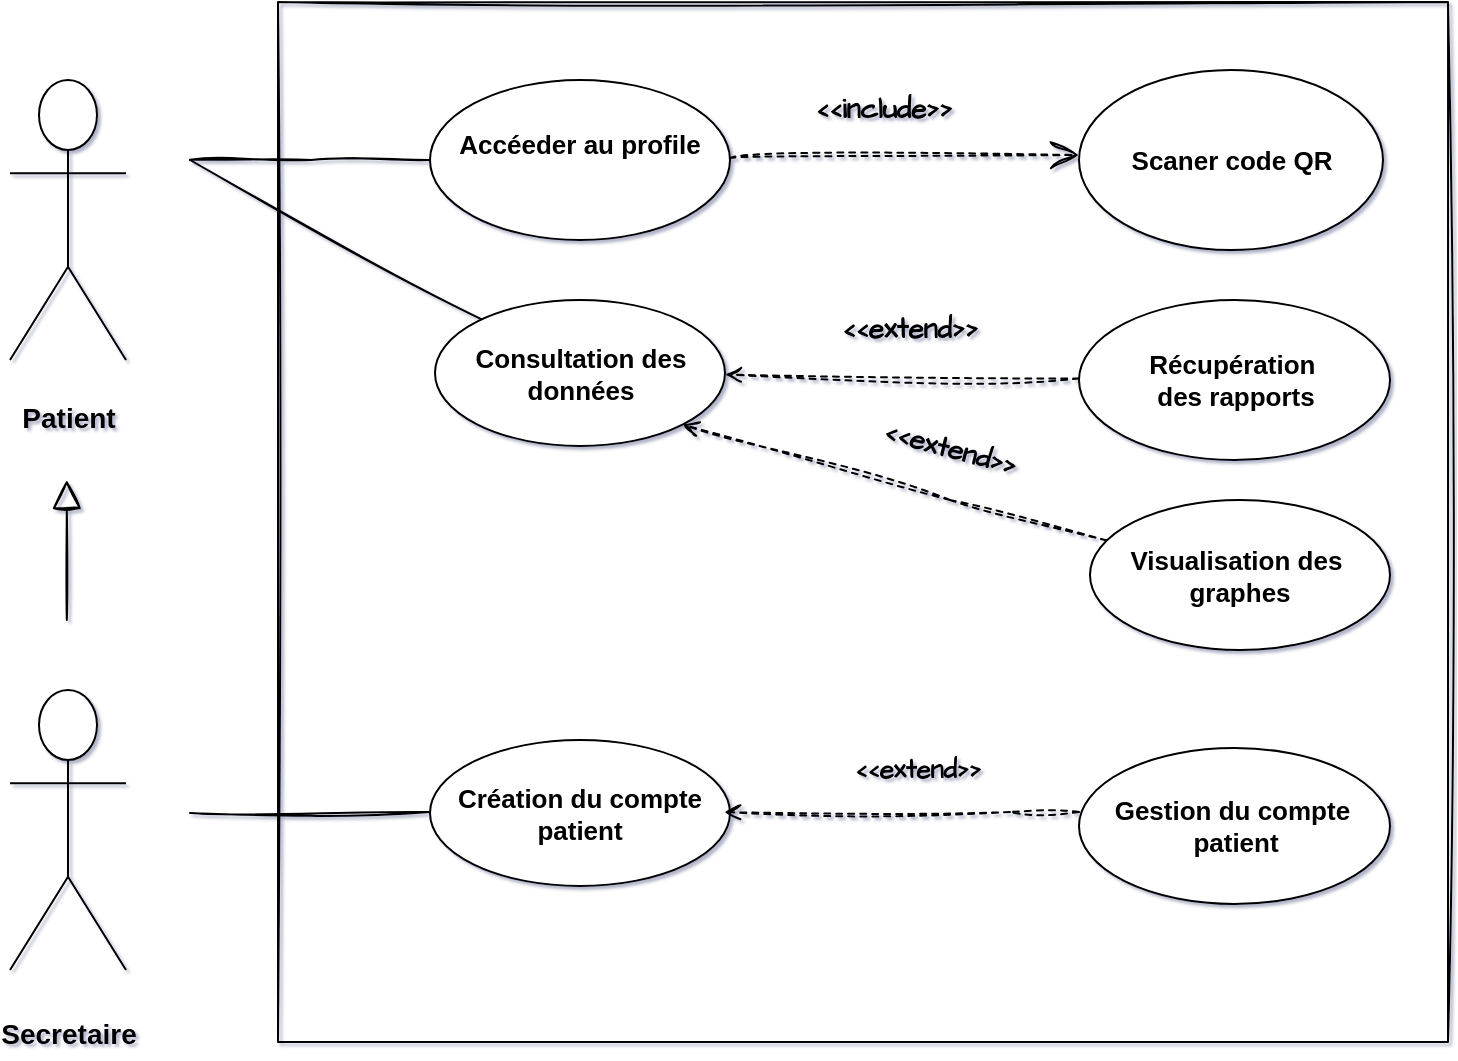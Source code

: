 <mxfile version="24.3.0" type="github" pages="3">
  <diagram name="Page-1" id="2YBvvXClWsGukQMizWep">
    <mxGraphModel dx="1434" dy="756" grid="0" gridSize="10" guides="1" tooltips="1" connect="1" arrows="1" fold="1" page="1" pageScale="1" pageWidth="850" pageHeight="1100" background="#ffffff" math="0" shadow="1">
      <root>
        <mxCell id="0" />
        <mxCell id="1" parent="0" />
        <mxCell id="MQnaWEzC_fgd22LS17Cb-1" value="&lt;div&gt;&lt;br&gt;&lt;/div&gt;&lt;div&gt;&lt;b&gt;&lt;font style=&quot;font-size: 14px;&quot;&gt;Patient&lt;/font&gt;&lt;/b&gt;&lt;/div&gt;" style="shape=umlActor;verticalLabelPosition=bottom;verticalAlign=top;html=1;outlineConnect=0;" vertex="1" parent="1">
          <mxGeometry x="70" y="90" width="58" height="140" as="geometry" />
        </mxCell>
        <mxCell id="MQnaWEzC_fgd22LS17Cb-49" style="edgeStyle=orthogonalEdgeStyle;rounded=0;sketch=1;hachureGap=4;jiggle=2;curveFitting=1;orthogonalLoop=1;jettySize=auto;html=1;exitX=0;exitY=0.5;exitDx=0;exitDy=0;fontFamily=Architects Daughter;fontSource=https%3A%2F%2Ffonts.googleapis.com%2Fcss%3Ffamily%3DArchitects%2BDaughter;endArrow=none;endFill=0;" edge="1" parent="1" source="MQnaWEzC_fgd22LS17Cb-5">
          <mxGeometry relative="1" as="geometry">
            <mxPoint x="160" y="129.824" as="targetPoint" />
          </mxGeometry>
        </mxCell>
        <mxCell id="MQnaWEzC_fgd22LS17Cb-5" value="&lt;font style=&quot;font-size: 13px;&quot;&gt;&lt;b&gt;Accéeder au profile&lt;/b&gt;&lt;/font&gt;&lt;div style=&quot;font-size: 13px;&quot;&gt;&lt;br&gt;&lt;/div&gt;" style="ellipse;whiteSpace=wrap;html=1;" vertex="1" parent="1">
          <mxGeometry x="280" y="90" width="150" height="80" as="geometry" />
        </mxCell>
        <mxCell id="MQnaWEzC_fgd22LS17Cb-10" value="&lt;div&gt;&lt;font style=&quot;font-size: 13px;&quot;&gt;&lt;b&gt;Scaner code QR&lt;/b&gt;&lt;/font&gt;&lt;/div&gt;" style="ellipse;whiteSpace=wrap;html=1;" vertex="1" parent="1">
          <mxGeometry x="604.5" y="85" width="152" height="90" as="geometry" />
        </mxCell>
        <mxCell id="MQnaWEzC_fgd22LS17Cb-12" value="&lt;b&gt;&lt;font style=&quot;font-size: 14px;&quot;&gt;&amp;lt;&amp;lt;include&amp;gt;&amp;gt;&lt;/font&gt;&lt;/b&gt;" style="text;html=1;align=center;verticalAlign=middle;whiteSpace=wrap;rounded=0;fontFamily=Architects Daughter;fontSource=https%3A%2F%2Ffonts.googleapis.com%2Fcss%3Ffamily%3DArchitects%2BDaughter;" vertex="1" parent="1">
          <mxGeometry x="460" y="90" width="94" height="30" as="geometry" />
        </mxCell>
        <mxCell id="MQnaWEzC_fgd22LS17Cb-48" style="rounded=0;sketch=1;hachureGap=4;jiggle=2;curveFitting=1;orthogonalLoop=1;jettySize=auto;html=1;fontFamily=Architects Daughter;fontSource=https%3A%2F%2Ffonts.googleapis.com%2Fcss%3Ffamily%3DArchitects%2BDaughter;endArrow=none;endFill=0;" edge="1" parent="1" source="MQnaWEzC_fgd22LS17Cb-13">
          <mxGeometry relative="1" as="geometry">
            <mxPoint x="160" y="130" as="targetPoint" />
          </mxGeometry>
        </mxCell>
        <mxCell id="MQnaWEzC_fgd22LS17Cb-13" value="&lt;font style=&quot;font-size: 13px;&quot;&gt;&lt;b&gt;Consultation des données&lt;/b&gt;&lt;/font&gt;" style="ellipse;whiteSpace=wrap;html=1;" vertex="1" parent="1">
          <mxGeometry x="282.5" y="200" width="145" height="73" as="geometry" />
        </mxCell>
        <mxCell id="MQnaWEzC_fgd22LS17Cb-19" value="" style="rounded=0;sketch=1;hachureGap=4;jiggle=2;curveFitting=1;orthogonalLoop=1;jettySize=auto;html=1;fontFamily=Architects Daughter;fontSource=https%3A%2F%2Ffonts.googleapis.com%2Fcss%3Ffamily%3DArchitects%2BDaughter;dashed=1;endArrow=open;endFill=0;" edge="1" parent="1" source="MQnaWEzC_fgd22LS17Cb-14" target="MQnaWEzC_fgd22LS17Cb-13">
          <mxGeometry relative="1" as="geometry" />
        </mxCell>
        <mxCell id="MQnaWEzC_fgd22LS17Cb-14" value="&lt;font style=&quot;font-size: 13px;&quot;&gt;&lt;b&gt;Récupération&amp;nbsp;&lt;/b&gt;&lt;/font&gt;&lt;div&gt;&lt;font style=&quot;font-size: 13px;&quot;&gt;&lt;b&gt;des rapports&lt;/b&gt;&lt;/font&gt;&lt;/div&gt;" style="ellipse;whiteSpace=wrap;html=1;" vertex="1" parent="1">
          <mxGeometry x="604.5" y="200" width="155.5" height="80" as="geometry" />
        </mxCell>
        <mxCell id="MQnaWEzC_fgd22LS17Cb-51" style="rounded=0;sketch=1;hachureGap=4;jiggle=2;curveFitting=1;orthogonalLoop=1;jettySize=auto;html=1;entryX=1;entryY=1;entryDx=0;entryDy=0;fontFamily=Architects Daughter;fontSource=https%3A%2F%2Ffonts.googleapis.com%2Fcss%3Ffamily%3DArchitects%2BDaughter;dashed=1;endArrow=open;endFill=0;" edge="1" parent="1" source="MQnaWEzC_fgd22LS17Cb-18" target="MQnaWEzC_fgd22LS17Cb-13">
          <mxGeometry relative="1" as="geometry">
            <Array as="points">
              <mxPoint x="540" y="300" />
            </Array>
          </mxGeometry>
        </mxCell>
        <mxCell id="MQnaWEzC_fgd22LS17Cb-18" value="&lt;font style=&quot;font-size: 13px;&quot;&gt;&lt;b&gt;Visualisation des&amp;nbsp;&lt;/b&gt;&lt;/font&gt;&lt;div&gt;&lt;font style=&quot;font-size: 13px;&quot;&gt;&lt;b&gt;graphes&lt;/b&gt;&lt;/font&gt;&lt;/div&gt;" style="ellipse;whiteSpace=wrap;html=1;align=center;" vertex="1" parent="1">
          <mxGeometry x="610" y="300" width="150" height="75" as="geometry" />
        </mxCell>
        <mxCell id="MQnaWEzC_fgd22LS17Cb-22" value="&lt;font style=&quot;font-size: 14px;&quot;&gt;&lt;b&gt;&amp;lt;&amp;lt;extend&amp;gt;&amp;gt;&lt;/b&gt;&lt;/font&gt;" style="text;html=1;align=center;verticalAlign=middle;whiteSpace=wrap;rounded=0;fontFamily=Architects Daughter;fontSource=https%3A%2F%2Ffonts.googleapis.com%2Fcss%3Ffamily%3DArchitects%2BDaughter;rotation=0;" vertex="1" parent="1">
          <mxGeometry x="490" y="200" width="60" height="30" as="geometry" />
        </mxCell>
        <mxCell id="MQnaWEzC_fgd22LS17Cb-24" value="&lt;font style=&quot;font-size: 14px;&quot;&gt;&lt;b&gt;&amp;lt;&amp;lt;extend&amp;gt;&amp;gt;&lt;/b&gt;&lt;/font&gt;" style="text;html=1;align=center;verticalAlign=middle;whiteSpace=wrap;rounded=0;fontFamily=Architects Daughter;fontSource=https%3A%2F%2Ffonts.googleapis.com%2Fcss%3Ffamily%3DArchitects%2BDaughter;rotation=15;" vertex="1" parent="1">
          <mxGeometry x="510" y="260" width="60" height="30" as="geometry" />
        </mxCell>
        <mxCell id="MQnaWEzC_fgd22LS17Cb-30" value="&lt;div&gt;&lt;b&gt;&lt;font style=&quot;font-size: 13px;&quot;&gt;Création du compte patient&lt;/font&gt;&lt;/b&gt;&lt;/div&gt;" style="ellipse;whiteSpace=wrap;html=1;" vertex="1" parent="1">
          <mxGeometry x="280" y="420" width="150" height="73" as="geometry" />
        </mxCell>
        <mxCell id="MQnaWEzC_fgd22LS17Cb-31" value="" style="endArrow=block;endFill=0;endSize=12;html=1;rounded=0;sketch=1;hachureGap=4;jiggle=2;curveFitting=1;fontFamily=Architects Daughter;fontSource=https%3A%2F%2Ffonts.googleapis.com%2Fcss%3Ffamily%3DArchitects%2BDaughter;" edge="1" parent="1">
          <mxGeometry width="160" relative="1" as="geometry">
            <mxPoint x="98.41" y="360" as="sourcePoint" />
            <mxPoint x="98.41" y="290" as="targetPoint" />
          </mxGeometry>
        </mxCell>
        <mxCell id="MQnaWEzC_fgd22LS17Cb-33" value="&lt;div&gt;&lt;b&gt;&lt;font style=&quot;font-size: 13px;&quot;&gt;Gestion du compte&amp;nbsp;&lt;/font&gt;&lt;/b&gt;&lt;/div&gt;&lt;div&gt;&lt;b&gt;&lt;font style=&quot;font-size: 13px;&quot;&gt;patient&lt;/font&gt;&lt;/b&gt;&lt;/div&gt;" style="ellipse;whiteSpace=wrap;html=1;" vertex="1" parent="1">
          <mxGeometry x="604.5" y="424" width="155.5" height="78" as="geometry" />
        </mxCell>
        <mxCell id="MQnaWEzC_fgd22LS17Cb-35" value="&lt;font style=&quot;font-size: 13px;&quot;&gt;&lt;b&gt;&amp;lt;&amp;lt;extend&amp;gt;&amp;gt;&lt;/b&gt;&lt;/font&gt;" style="text;html=1;align=center;verticalAlign=middle;whiteSpace=wrap;rounded=0;fontFamily=Architects Daughter;fontSource=https%3A%2F%2Ffonts.googleapis.com%2Fcss%3Ffamily%3DArchitects%2BDaughter;rotation=0;" vertex="1" parent="1">
          <mxGeometry x="494" y="420" width="60" height="30" as="geometry" />
        </mxCell>
        <mxCell id="MQnaWEzC_fgd22LS17Cb-43" value="" style="endArrow=open;dashed=1;endFill=0;endSize=12;html=1;rounded=0;sketch=1;hachureGap=4;jiggle=2;curveFitting=1;fontFamily=Architects Daughter;fontSource=https%3A%2F%2Ffonts.googleapis.com%2Fcss%3Ffamily%3DArchitects%2BDaughter;curved=1;" edge="1" parent="1" source="MQnaWEzC_fgd22LS17Cb-5">
          <mxGeometry width="160" relative="1" as="geometry">
            <mxPoint x="444.5" y="127.5" as="sourcePoint" />
            <mxPoint x="604.5" y="127.5" as="targetPoint" />
          </mxGeometry>
        </mxCell>
        <mxCell id="MQnaWEzC_fgd22LS17Cb-52" value="&lt;div&gt;&lt;b&gt;&lt;font style=&quot;font-size: 14px;&quot;&gt;&lt;br&gt;&lt;/font&gt;&lt;/b&gt;&lt;/div&gt;&lt;b&gt;&lt;font style=&quot;font-size: 14px;&quot;&gt;&lt;div&gt;&lt;b style=&quot;background-color: initial; font-size: 12px;&quot;&gt;&lt;font style=&quot;font-size: 14px;&quot;&gt;Secretaire&lt;/font&gt;&lt;/b&gt;&lt;br&gt;&lt;/div&gt;&lt;/font&gt;&lt;/b&gt;" style="shape=umlActor;verticalLabelPosition=bottom;verticalAlign=top;html=1;outlineConnect=0;" vertex="1" parent="1">
          <mxGeometry x="70" y="395" width="58" height="140" as="geometry" />
        </mxCell>
        <mxCell id="MQnaWEzC_fgd22LS17Cb-59" style="rounded=0;sketch=1;hachureGap=4;jiggle=2;curveFitting=1;orthogonalLoop=1;jettySize=auto;html=1;entryX=0.981;entryY=0.618;entryDx=0;entryDy=0;entryPerimeter=0;fontFamily=Architects Daughter;fontSource=https%3A%2F%2Ffonts.googleapis.com%2Fcss%3Ffamily%3DArchitects%2BDaughter;dashed=1;endArrow=open;endFill=0;" edge="1" parent="1">
          <mxGeometry relative="1" as="geometry">
            <mxPoint x="604.5" y="456" as="sourcePoint" />
            <mxPoint x="427.15" y="456.114" as="targetPoint" />
            <Array as="points">
              <mxPoint x="570" y="456" />
            </Array>
          </mxGeometry>
        </mxCell>
        <mxCell id="MQnaWEzC_fgd22LS17Cb-63" style="rounded=0;sketch=1;hachureGap=4;jiggle=2;curveFitting=1;orthogonalLoop=1;jettySize=auto;html=1;fontFamily=Architects Daughter;fontSource=https%3A%2F%2Ffonts.googleapis.com%2Fcss%3Ffamily%3DArchitects%2BDaughter;endArrow=none;endFill=0;" edge="1" parent="1">
          <mxGeometry relative="1" as="geometry">
            <mxPoint x="160" y="456.5" as="targetPoint" />
            <mxPoint x="280" y="456" as="sourcePoint" />
          </mxGeometry>
        </mxCell>
        <mxCell id="MQnaWEzC_fgd22LS17Cb-64" value="" style="rounded=0;whiteSpace=wrap;html=1;sketch=1;hachureGap=4;jiggle=2;curveFitting=1;fontFamily=Architects Daughter;fontSource=https%3A%2F%2Ffonts.googleapis.com%2Fcss%3Ffamily%3DArchitects%2BDaughter;fillStyle=auto;fillColor=none;" vertex="1" parent="1">
          <mxGeometry x="204" y="51" width="585" height="520" as="geometry" />
        </mxCell>
      </root>
    </mxGraphModel>
  </diagram>
  <diagram id="r6yN8ow6yBcr9Xl_kHB8" name="Page-2">
    <mxGraphModel dx="1434" dy="756" grid="1" gridSize="10" guides="1" tooltips="1" connect="1" arrows="1" fold="1" page="1" pageScale="1" pageWidth="850" pageHeight="1100" math="0" shadow="0">
      <root>
        <mxCell id="0" />
        <mxCell id="1" parent="0" />
        <mxCell id="_TQ5HDfPqX7su8XqW-2z-1" value="&lt;div&gt;&lt;b&gt;&lt;br&gt;&lt;/b&gt;&lt;/div&gt;&lt;div&gt;&lt;font style=&quot;font-size: 14px;&quot;&gt;&lt;b&gt;Patient&lt;/b&gt;&lt;/font&gt;&lt;/div&gt;" style="shape=umlActor;verticalLabelPosition=bottom;verticalAlign=top;html=1;outlineConnect=0;" vertex="1" parent="1">
          <mxGeometry x="82" y="80" width="58" height="140" as="geometry" />
        </mxCell>
        <mxCell id="_TQ5HDfPqX7su8XqW-2z-2" style="edgeStyle=orthogonalEdgeStyle;rounded=0;sketch=1;hachureGap=4;jiggle=2;curveFitting=1;orthogonalLoop=1;jettySize=auto;html=1;exitX=0;exitY=0.5;exitDx=0;exitDy=0;fontFamily=Architects Daughter;fontSource=https%3A%2F%2Ffonts.googleapis.com%2Fcss%3Ffamily%3DArchitects%2BDaughter;endArrow=none;endFill=0;" edge="1" source="_TQ5HDfPqX7su8XqW-2z-3" parent="1">
          <mxGeometry relative="1" as="geometry">
            <mxPoint x="172" y="119.824" as="targetPoint" />
          </mxGeometry>
        </mxCell>
        <mxCell id="_TQ5HDfPqX7su8XqW-2z-3" value="&lt;font style=&quot;font-size: 13px;&quot;&gt;&lt;b&gt;Accéeder au profile&lt;/b&gt;&lt;/font&gt;&lt;div style=&quot;font-size: 13px;&quot;&gt;&lt;br&gt;&lt;/div&gt;" style="ellipse;whiteSpace=wrap;html=1;" vertex="1" parent="1">
          <mxGeometry x="292" y="80" width="150" height="80" as="geometry" />
        </mxCell>
        <mxCell id="_TQ5HDfPqX7su8XqW-2z-4" value="&lt;div&gt;&lt;font style=&quot;font-size: 13px;&quot;&gt;&lt;b&gt;Scaner code QR&lt;/b&gt;&lt;/font&gt;&lt;/div&gt;" style="ellipse;whiteSpace=wrap;html=1;" vertex="1" parent="1">
          <mxGeometry x="616.5" y="75" width="152" height="90" as="geometry" />
        </mxCell>
        <mxCell id="_TQ5HDfPqX7su8XqW-2z-5" value="&lt;b&gt;&lt;font style=&quot;font-size: 14px;&quot;&gt;&amp;lt;&amp;lt;include&amp;gt;&amp;gt;&lt;/font&gt;&lt;/b&gt;" style="text;html=1;align=center;verticalAlign=middle;whiteSpace=wrap;rounded=0;fontFamily=Architects Daughter;fontSource=https%3A%2F%2Ffonts.googleapis.com%2Fcss%3Ffamily%3DArchitects%2BDaughter;" vertex="1" parent="1">
          <mxGeometry x="472" y="80" width="94" height="30" as="geometry" />
        </mxCell>
        <mxCell id="_TQ5HDfPqX7su8XqW-2z-6" style="rounded=0;sketch=1;hachureGap=4;jiggle=2;curveFitting=1;orthogonalLoop=1;jettySize=auto;html=1;fontFamily=Architects Daughter;fontSource=https%3A%2F%2Ffonts.googleapis.com%2Fcss%3Ffamily%3DArchitects%2BDaughter;endArrow=none;endFill=0;" edge="1" source="_TQ5HDfPqX7su8XqW-2z-7" parent="1">
          <mxGeometry relative="1" as="geometry">
            <mxPoint x="172" y="120" as="targetPoint" />
          </mxGeometry>
        </mxCell>
        <mxCell id="_TQ5HDfPqX7su8XqW-2z-7" value="&lt;font style=&quot;font-size: 13px;&quot;&gt;&lt;b&gt;Consultation des données&lt;/b&gt;&lt;/font&gt;" style="ellipse;whiteSpace=wrap;html=1;" vertex="1" parent="1">
          <mxGeometry x="294.5" y="190" width="145" height="73" as="geometry" />
        </mxCell>
        <mxCell id="_TQ5HDfPqX7su8XqW-2z-8" value="" style="rounded=0;sketch=1;hachureGap=4;jiggle=2;curveFitting=1;orthogonalLoop=1;jettySize=auto;html=1;fontFamily=Architects Daughter;fontSource=https%3A%2F%2Ffonts.googleapis.com%2Fcss%3Ffamily%3DArchitects%2BDaughter;dashed=1;endArrow=open;endFill=0;" edge="1" source="_TQ5HDfPqX7su8XqW-2z-9" target="_TQ5HDfPqX7su8XqW-2z-7" parent="1">
          <mxGeometry relative="1" as="geometry" />
        </mxCell>
        <mxCell id="_TQ5HDfPqX7su8XqW-2z-9" value="&lt;font style=&quot;font-size: 13px;&quot;&gt;&lt;b&gt;Récupération&amp;nbsp;&lt;/b&gt;&lt;/font&gt;&lt;div&gt;&lt;font style=&quot;font-size: 13px;&quot;&gt;&lt;b&gt;des rapports&lt;/b&gt;&lt;/font&gt;&lt;/div&gt;" style="ellipse;whiteSpace=wrap;html=1;" vertex="1" parent="1">
          <mxGeometry x="616.5" y="190" width="155.5" height="80" as="geometry" />
        </mxCell>
        <mxCell id="_TQ5HDfPqX7su8XqW-2z-10" style="rounded=0;sketch=1;hachureGap=4;jiggle=2;curveFitting=1;orthogonalLoop=1;jettySize=auto;html=1;entryX=1;entryY=1;entryDx=0;entryDy=0;fontFamily=Architects Daughter;fontSource=https%3A%2F%2Ffonts.googleapis.com%2Fcss%3Ffamily%3DArchitects%2BDaughter;dashed=1;endArrow=open;endFill=0;" edge="1" source="_TQ5HDfPqX7su8XqW-2z-11" target="_TQ5HDfPqX7su8XqW-2z-7" parent="1">
          <mxGeometry relative="1" as="geometry">
            <Array as="points">
              <mxPoint x="552" y="290" />
            </Array>
          </mxGeometry>
        </mxCell>
        <mxCell id="_TQ5HDfPqX7su8XqW-2z-11" value="&lt;font style=&quot;font-size: 13px;&quot;&gt;&lt;b&gt;Visualisation des&amp;nbsp;&lt;/b&gt;&lt;/font&gt;&lt;div&gt;&lt;font style=&quot;font-size: 13px;&quot;&gt;&lt;b&gt;graphes&lt;/b&gt;&lt;/font&gt;&lt;/div&gt;" style="ellipse;whiteSpace=wrap;html=1;align=center;" vertex="1" parent="1">
          <mxGeometry x="622" y="290" width="150" height="75" as="geometry" />
        </mxCell>
        <mxCell id="_TQ5HDfPqX7su8XqW-2z-12" value="&lt;font style=&quot;font-size: 14px;&quot;&gt;&lt;b&gt;&amp;lt;&amp;lt;extend&amp;gt;&amp;gt;&lt;/b&gt;&lt;/font&gt;" style="text;html=1;align=center;verticalAlign=middle;whiteSpace=wrap;rounded=0;fontFamily=Architects Daughter;fontSource=https%3A%2F%2Ffonts.googleapis.com%2Fcss%3Ffamily%3DArchitects%2BDaughter;rotation=0;" vertex="1" parent="1">
          <mxGeometry x="502" y="190" width="60" height="30" as="geometry" />
        </mxCell>
        <mxCell id="_TQ5HDfPqX7su8XqW-2z-13" value="&lt;font style=&quot;font-size: 14px;&quot;&gt;&lt;b&gt;&amp;lt;&amp;lt;extend&amp;gt;&amp;gt;&lt;/b&gt;&lt;/font&gt;" style="text;html=1;align=center;verticalAlign=middle;whiteSpace=wrap;rounded=0;fontFamily=Architects Daughter;fontSource=https%3A%2F%2Ffonts.googleapis.com%2Fcss%3Ffamily%3DArchitects%2BDaughter;rotation=15;" vertex="1" parent="1">
          <mxGeometry x="522" y="250" width="60" height="30" as="geometry" />
        </mxCell>
        <mxCell id="RShPwr2YoXQojWD24crY-3" style="edgeStyle=orthogonalEdgeStyle;rounded=0;sketch=1;hachureGap=4;jiggle=2;curveFitting=1;orthogonalLoop=1;jettySize=auto;html=1;fontFamily=Architects Daughter;fontSource=https%3A%2F%2Ffonts.googleapis.com%2Fcss%3Ffamily%3DArchitects%2BDaughter;dashed=1;startArrow=open;startFill=0;endArrow=none;endFill=0;" edge="1" parent="1" source="_TQ5HDfPqX7su8XqW-2z-14">
          <mxGeometry relative="1" as="geometry">
            <mxPoint x="367" y="530" as="targetPoint" />
          </mxGeometry>
        </mxCell>
        <mxCell id="_TQ5HDfPqX7su8XqW-2z-14" value="&lt;span style=&quot;font-size: 13px;&quot;&gt;&lt;b&gt;Viualisation des données du patient&lt;/b&gt;&lt;/span&gt;" style="ellipse;whiteSpace=wrap;html=1;" vertex="1" parent="1">
          <mxGeometry x="292" y="410" width="150" height="73" as="geometry" />
        </mxCell>
        <mxCell id="_TQ5HDfPqX7su8XqW-2z-15" value="" style="endArrow=block;endFill=0;endSize=12;html=1;rounded=0;sketch=1;hachureGap=4;jiggle=2;curveFitting=1;fontFamily=Architects Daughter;fontSource=https%3A%2F%2Ffonts.googleapis.com%2Fcss%3Ffamily%3DArchitects%2BDaughter;" edge="1" parent="1">
          <mxGeometry width="160" relative="1" as="geometry">
            <mxPoint x="110.41" y="350" as="sourcePoint" />
            <mxPoint x="110.41" y="280" as="targetPoint" />
            <Array as="points">
              <mxPoint x="110" y="330" />
            </Array>
          </mxGeometry>
        </mxCell>
        <mxCell id="_TQ5HDfPqX7su8XqW-2z-16" value="&lt;span style=&quot;font-size: 13px;&quot;&gt;&lt;b&gt;Authentification&lt;/b&gt;&lt;/span&gt;" style="ellipse;whiteSpace=wrap;html=1;" vertex="1" parent="1">
          <mxGeometry x="616.5" y="410" width="153.5" height="70" as="geometry" />
        </mxCell>
        <mxCell id="_TQ5HDfPqX7su8XqW-2z-17" value="&lt;font style=&quot;font-size: 13px;&quot;&gt;&lt;b&gt;&amp;lt;&amp;lt;include&amp;gt;&amp;gt;&lt;/b&gt;&lt;/font&gt;" style="text;html=1;align=center;verticalAlign=middle;whiteSpace=wrap;rounded=0;fontFamily=Architects Daughter;fontSource=https%3A%2F%2Ffonts.googleapis.com%2Fcss%3Ffamily%3DArchitects%2BDaughter;rotation=0;" vertex="1" parent="1">
          <mxGeometry x="506" y="410" width="60" height="30" as="geometry" />
        </mxCell>
        <mxCell id="_TQ5HDfPqX7su8XqW-2z-18" value="" style="endArrow=open;dashed=1;endFill=0;endSize=12;html=1;rounded=0;sketch=1;hachureGap=4;jiggle=2;curveFitting=1;fontFamily=Architects Daughter;fontSource=https%3A%2F%2Ffonts.googleapis.com%2Fcss%3Ffamily%3DArchitects%2BDaughter;curved=1;" edge="1" source="_TQ5HDfPqX7su8XqW-2z-3" parent="1">
          <mxGeometry width="160" relative="1" as="geometry">
            <mxPoint x="456.5" y="117.5" as="sourcePoint" />
            <mxPoint x="616.5" y="117.5" as="targetPoint" />
          </mxGeometry>
        </mxCell>
        <mxCell id="_TQ5HDfPqX7su8XqW-2z-19" value="&lt;div&gt;&lt;b&gt;&lt;font style=&quot;font-size: 14px;&quot;&gt;Médecin&lt;/font&gt;&lt;/b&gt;&lt;/div&gt;" style="shape=umlActor;verticalLabelPosition=bottom;verticalAlign=top;html=1;outlineConnect=0;" vertex="1" parent="1">
          <mxGeometry x="82" y="385" width="58" height="140" as="geometry" />
        </mxCell>
        <mxCell id="_TQ5HDfPqX7su8XqW-2z-20" style="rounded=0;sketch=1;hachureGap=4;jiggle=2;curveFitting=1;orthogonalLoop=1;jettySize=auto;html=1;entryX=0.981;entryY=0.618;entryDx=0;entryDy=0;entryPerimeter=0;fontFamily=Architects Daughter;fontSource=https%3A%2F%2Ffonts.googleapis.com%2Fcss%3Ffamily%3DArchitects%2BDaughter;dashed=1;endArrow=none;endFill=0;startArrow=open;startFill=0;" edge="1" parent="1">
          <mxGeometry relative="1" as="geometry">
            <mxPoint x="616.5" y="446" as="sourcePoint" />
            <mxPoint x="439.15" y="446.114" as="targetPoint" />
            <Array as="points">
              <mxPoint x="582" y="446" />
            </Array>
          </mxGeometry>
        </mxCell>
        <mxCell id="_TQ5HDfPqX7su8XqW-2z-21" style="rounded=0;sketch=1;hachureGap=4;jiggle=2;curveFitting=1;orthogonalLoop=1;jettySize=auto;html=1;fontFamily=Architects Daughter;fontSource=https%3A%2F%2Ffonts.googleapis.com%2Fcss%3Ffamily%3DArchitects%2BDaughter;endArrow=none;endFill=0;" edge="1" parent="1">
          <mxGeometry relative="1" as="geometry">
            <mxPoint x="172" y="446.5" as="targetPoint" />
            <mxPoint x="292" y="446" as="sourcePoint" />
          </mxGeometry>
        </mxCell>
        <mxCell id="_TQ5HDfPqX7su8XqW-2z-22" value="" style="rounded=0;whiteSpace=wrap;html=1;sketch=1;hachureGap=4;jiggle=2;curveFitting=1;fontFamily=Architects Daughter;fontSource=https%3A%2F%2Ffonts.googleapis.com%2Fcss%3Ffamily%3DArchitects%2BDaughter;fillStyle=auto;fillColor=none;" vertex="1" parent="1">
          <mxGeometry x="210" y="60" width="610" height="560" as="geometry" />
        </mxCell>
        <mxCell id="RShPwr2YoXQojWD24crY-1" value="&lt;span style=&quot;font-size: 13px;&quot;&gt;&lt;b&gt;Interprétation ou commentaire dans le&amp;nbsp; dossier du patient&lt;/b&gt;&lt;/span&gt;" style="ellipse;whiteSpace=wrap;html=1;" vertex="1" parent="1">
          <mxGeometry x="294.5" y="530" width="150" height="73" as="geometry" />
        </mxCell>
        <mxCell id="RShPwr2YoXQojWD24crY-4" value="&lt;font style=&quot;font-size: 13px;&quot;&gt;&lt;b&gt;&amp;lt;&amp;lt;extend&amp;gt;&amp;gt;&lt;/b&gt;&lt;/font&gt;" style="text;html=1;align=center;verticalAlign=middle;whiteSpace=wrap;rounded=0;fontFamily=Architects Daughter;fontSource=https%3A%2F%2Ffonts.googleapis.com%2Fcss%3Ffamily%3DArchitects%2BDaughter;rotation=0;" vertex="1" parent="1">
          <mxGeometry x="395" y="495" width="60" height="30" as="geometry" />
        </mxCell>
      </root>
    </mxGraphModel>
  </diagram>
  <diagram id="oO8N87HfSmrfA-YkaZFs" name="Page-3">
    <mxGraphModel dx="1434" dy="756" grid="0" gridSize="10" guides="1" tooltips="1" connect="1" arrows="1" fold="1" page="1" pageScale="1" pageWidth="850" pageHeight="1100" math="0" shadow="0">
      <root>
        <mxCell id="0" />
        <mxCell id="1" parent="0" />
      </root>
    </mxGraphModel>
  </diagram>
</mxfile>
